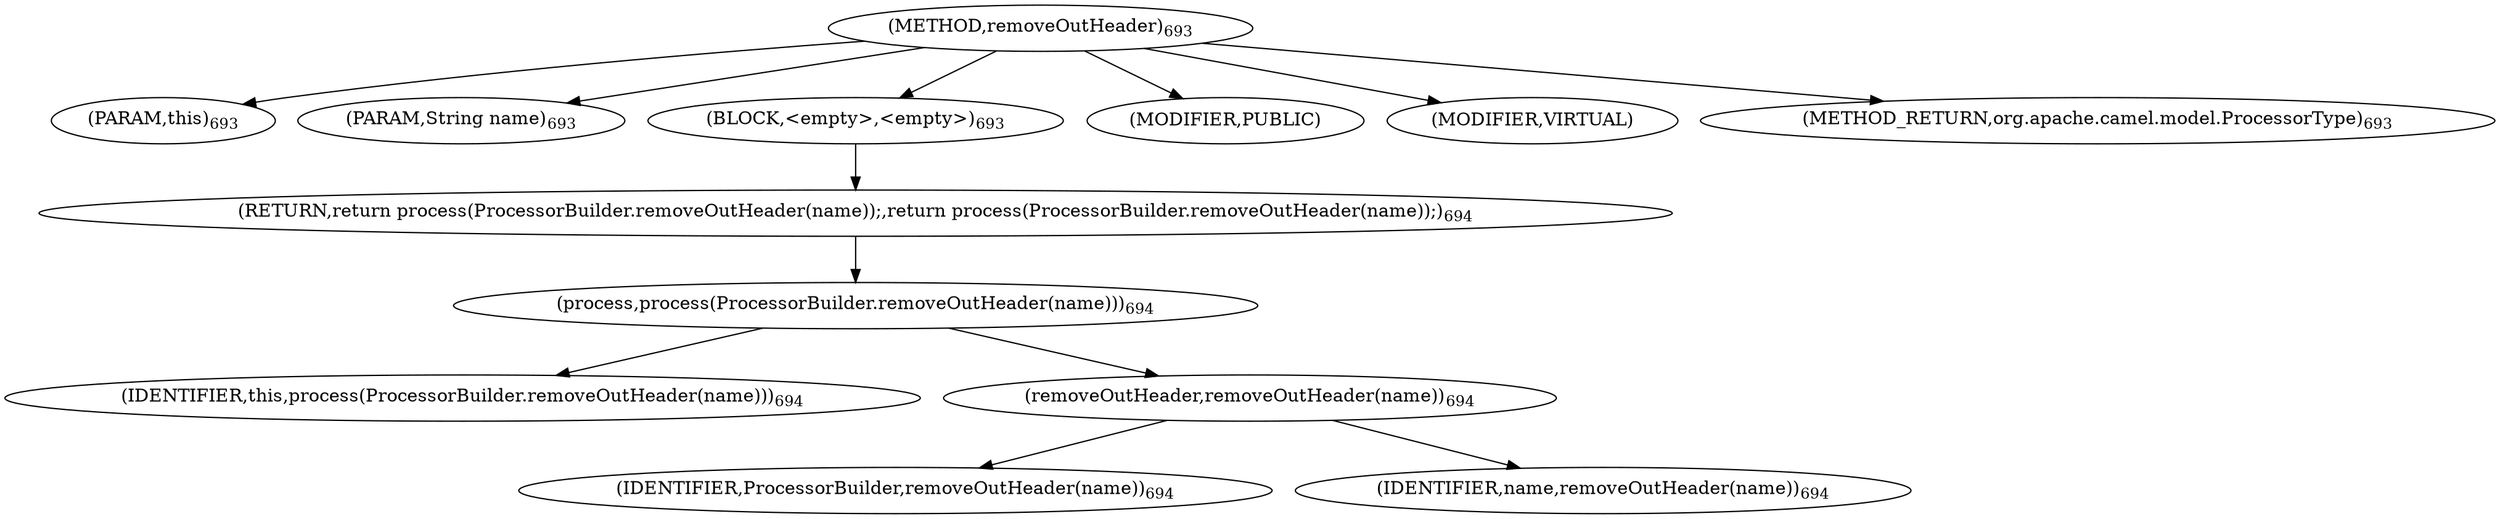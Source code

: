 digraph "removeOutHeader" {  
"1361" [label = <(METHOD,removeOutHeader)<SUB>693</SUB>> ]
"197" [label = <(PARAM,this)<SUB>693</SUB>> ]
"1362" [label = <(PARAM,String name)<SUB>693</SUB>> ]
"1363" [label = <(BLOCK,&lt;empty&gt;,&lt;empty&gt;)<SUB>693</SUB>> ]
"1364" [label = <(RETURN,return process(ProcessorBuilder.removeOutHeader(name));,return process(ProcessorBuilder.removeOutHeader(name));)<SUB>694</SUB>> ]
"1365" [label = <(process,process(ProcessorBuilder.removeOutHeader(name)))<SUB>694</SUB>> ]
"196" [label = <(IDENTIFIER,this,process(ProcessorBuilder.removeOutHeader(name)))<SUB>694</SUB>> ]
"1366" [label = <(removeOutHeader,removeOutHeader(name))<SUB>694</SUB>> ]
"1367" [label = <(IDENTIFIER,ProcessorBuilder,removeOutHeader(name))<SUB>694</SUB>> ]
"1368" [label = <(IDENTIFIER,name,removeOutHeader(name))<SUB>694</SUB>> ]
"1369" [label = <(MODIFIER,PUBLIC)> ]
"1370" [label = <(MODIFIER,VIRTUAL)> ]
"1371" [label = <(METHOD_RETURN,org.apache.camel.model.ProcessorType)<SUB>693</SUB>> ]
  "1361" -> "197" 
  "1361" -> "1362" 
  "1361" -> "1363" 
  "1361" -> "1369" 
  "1361" -> "1370" 
  "1361" -> "1371" 
  "1363" -> "1364" 
  "1364" -> "1365" 
  "1365" -> "196" 
  "1365" -> "1366" 
  "1366" -> "1367" 
  "1366" -> "1368" 
}
